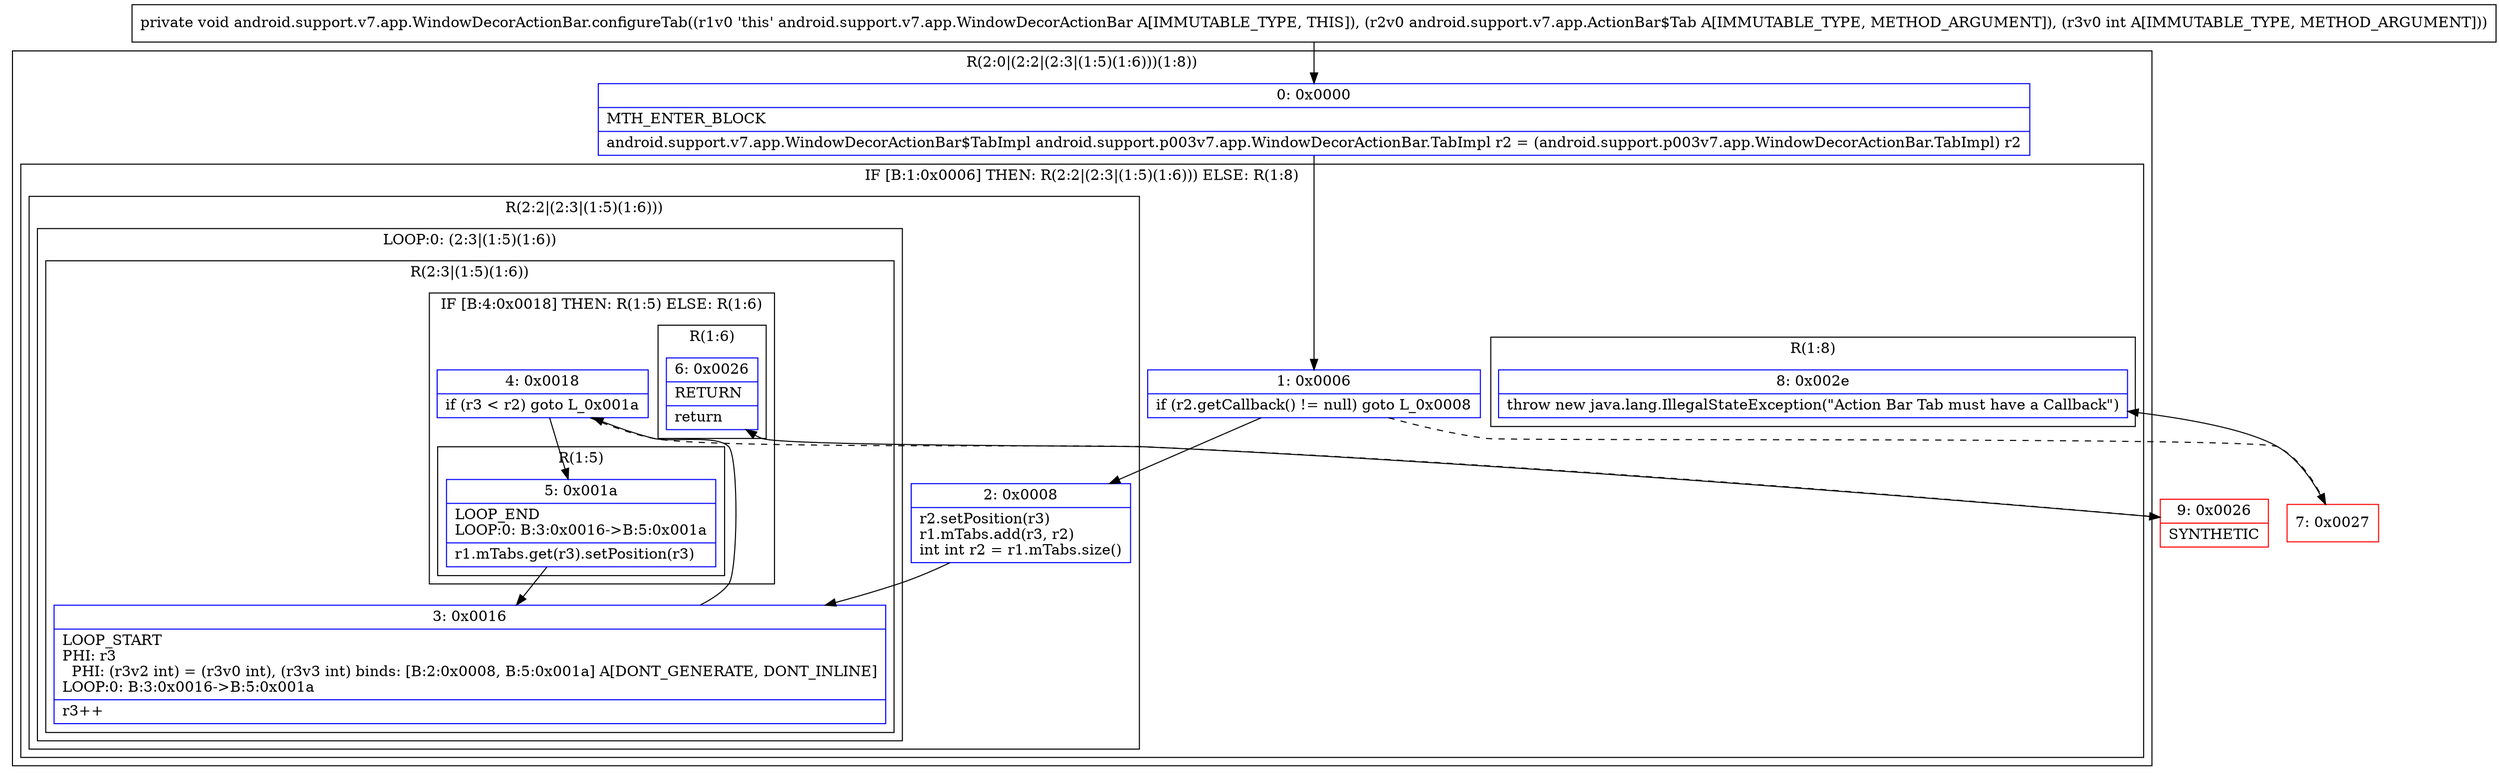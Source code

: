 digraph "CFG forandroid.support.v7.app.WindowDecorActionBar.configureTab(Landroid\/support\/v7\/app\/ActionBar$Tab;I)V" {
subgraph cluster_Region_944854745 {
label = "R(2:0|(2:2|(2:3|(1:5)(1:6)))(1:8))";
node [shape=record,color=blue];
Node_0 [shape=record,label="{0\:\ 0x0000|MTH_ENTER_BLOCK\l|android.support.v7.app.WindowDecorActionBar$TabImpl android.support.p003v7.app.WindowDecorActionBar.TabImpl r2 = (android.support.p003v7.app.WindowDecorActionBar.TabImpl) r2\l}"];
subgraph cluster_IfRegion_2101582232 {
label = "IF [B:1:0x0006] THEN: R(2:2|(2:3|(1:5)(1:6))) ELSE: R(1:8)";
node [shape=record,color=blue];
Node_1 [shape=record,label="{1\:\ 0x0006|if (r2.getCallback() != null) goto L_0x0008\l}"];
subgraph cluster_Region_1164025167 {
label = "R(2:2|(2:3|(1:5)(1:6)))";
node [shape=record,color=blue];
Node_2 [shape=record,label="{2\:\ 0x0008|r2.setPosition(r3)\lr1.mTabs.add(r3, r2)\lint int r2 = r1.mTabs.size()\l}"];
subgraph cluster_LoopRegion_349021069 {
label = "LOOP:0: (2:3|(1:5)(1:6))";
node [shape=record,color=blue];
subgraph cluster_Region_1156775228 {
label = "R(2:3|(1:5)(1:6))";
node [shape=record,color=blue];
Node_3 [shape=record,label="{3\:\ 0x0016|LOOP_START\lPHI: r3 \l  PHI: (r3v2 int) = (r3v0 int), (r3v3 int) binds: [B:2:0x0008, B:5:0x001a] A[DONT_GENERATE, DONT_INLINE]\lLOOP:0: B:3:0x0016\-\>B:5:0x001a\l|r3++\l}"];
subgraph cluster_IfRegion_1368204705 {
label = "IF [B:4:0x0018] THEN: R(1:5) ELSE: R(1:6)";
node [shape=record,color=blue];
Node_4 [shape=record,label="{4\:\ 0x0018|if (r3 \< r2) goto L_0x001a\l}"];
subgraph cluster_Region_1288011721 {
label = "R(1:5)";
node [shape=record,color=blue];
Node_5 [shape=record,label="{5\:\ 0x001a|LOOP_END\lLOOP:0: B:3:0x0016\-\>B:5:0x001a\l|r1.mTabs.get(r3).setPosition(r3)\l}"];
}
subgraph cluster_Region_1704736098 {
label = "R(1:6)";
node [shape=record,color=blue];
Node_6 [shape=record,label="{6\:\ 0x0026|RETURN\l|return\l}"];
}
}
}
}
}
subgraph cluster_Region_473183127 {
label = "R(1:8)";
node [shape=record,color=blue];
Node_8 [shape=record,label="{8\:\ 0x002e|throw new java.lang.IllegalStateException(\"Action Bar Tab must have a Callback\")\l}"];
}
}
}
Node_7 [shape=record,color=red,label="{7\:\ 0x0027}"];
Node_9 [shape=record,color=red,label="{9\:\ 0x0026|SYNTHETIC\l}"];
MethodNode[shape=record,label="{private void android.support.v7.app.WindowDecorActionBar.configureTab((r1v0 'this' android.support.v7.app.WindowDecorActionBar A[IMMUTABLE_TYPE, THIS]), (r2v0 android.support.v7.app.ActionBar$Tab A[IMMUTABLE_TYPE, METHOD_ARGUMENT]), (r3v0 int A[IMMUTABLE_TYPE, METHOD_ARGUMENT])) }"];
MethodNode -> Node_0;
Node_0 -> Node_1;
Node_1 -> Node_2;
Node_1 -> Node_7[style=dashed];
Node_2 -> Node_3;
Node_3 -> Node_4;
Node_4 -> Node_5;
Node_4 -> Node_9[style=dashed];
Node_5 -> Node_3;
Node_7 -> Node_8;
Node_9 -> Node_6;
}

